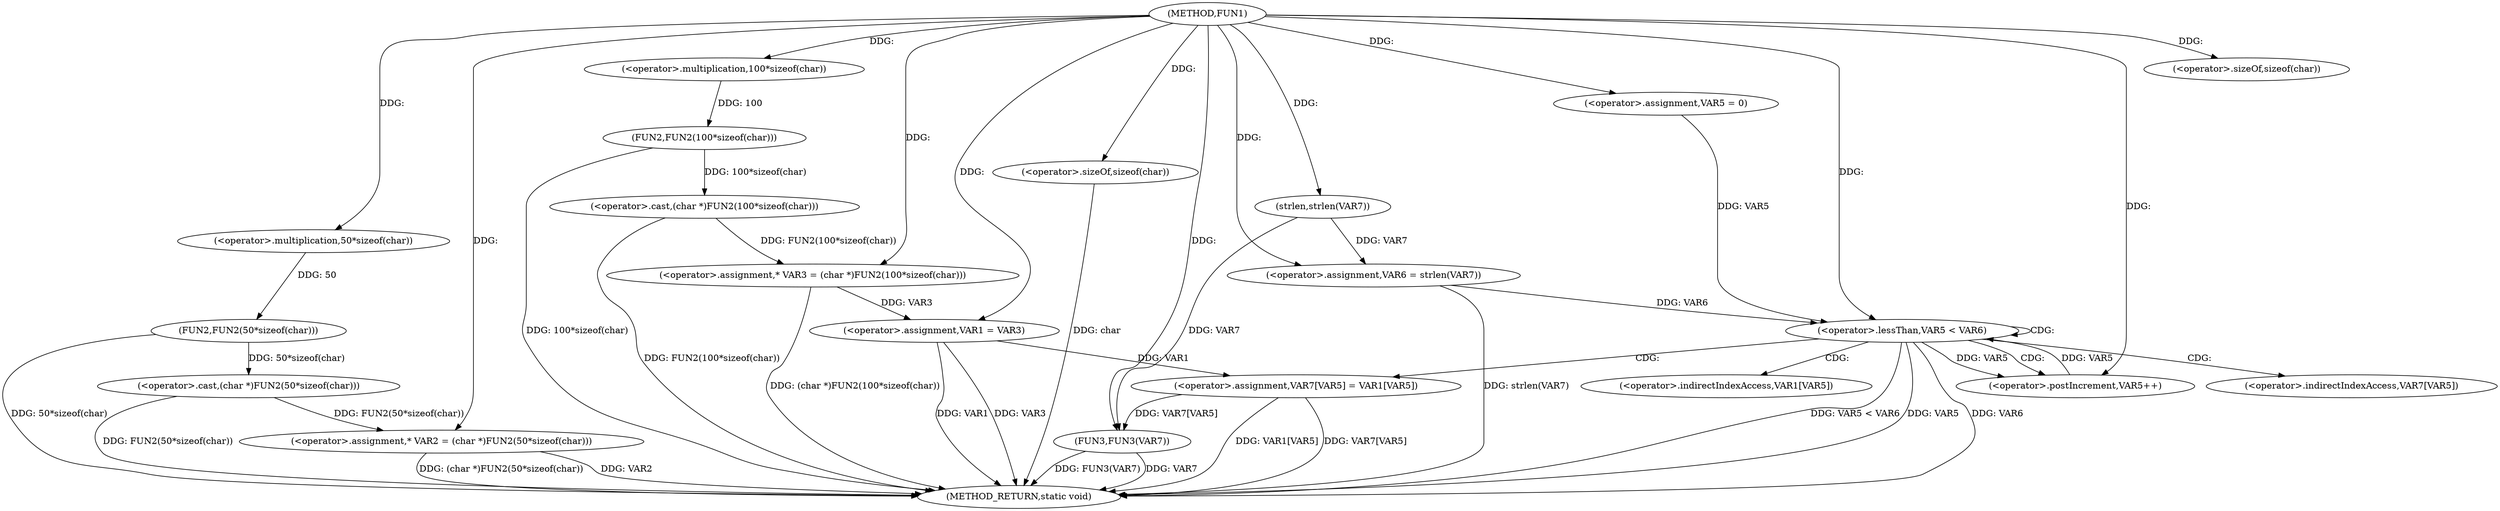 digraph FUN1 {  
"1000100" [label = "(METHOD,FUN1)" ]
"1000155" [label = "(METHOD_RETURN,static void)" ]
"1000104" [label = "(<operator>.assignment,* VAR2 = (char *)FUN2(50*sizeof(char)))" ]
"1000106" [label = "(<operator>.cast,(char *)FUN2(50*sizeof(char)))" ]
"1000108" [label = "(FUN2,FUN2(50*sizeof(char)))" ]
"1000109" [label = "(<operator>.multiplication,50*sizeof(char))" ]
"1000111" [label = "(<operator>.sizeOf,sizeof(char))" ]
"1000114" [label = "(<operator>.assignment,* VAR3 = (char *)FUN2(100*sizeof(char)))" ]
"1000116" [label = "(<operator>.cast,(char *)FUN2(100*sizeof(char)))" ]
"1000118" [label = "(FUN2,FUN2(100*sizeof(char)))" ]
"1000119" [label = "(<operator>.multiplication,100*sizeof(char))" ]
"1000121" [label = "(<operator>.sizeOf,sizeof(char))" ]
"1000125" [label = "(<operator>.assignment,VAR1 = VAR3)" ]
"1000132" [label = "(<operator>.assignment,VAR6 = strlen(VAR7))" ]
"1000134" [label = "(strlen,strlen(VAR7))" ]
"1000137" [label = "(<operator>.assignment,VAR5 = 0)" ]
"1000140" [label = "(<operator>.lessThan,VAR5 < VAR6)" ]
"1000143" [label = "(<operator>.postIncrement,VAR5++)" ]
"1000146" [label = "(<operator>.assignment,VAR7[VAR5] = VAR1[VAR5])" ]
"1000153" [label = "(FUN3,FUN3(VAR7))" ]
"1000147" [label = "(<operator>.indirectIndexAccess,VAR7[VAR5])" ]
"1000150" [label = "(<operator>.indirectIndexAccess,VAR1[VAR5])" ]
  "1000125" -> "1000155"  [ label = "DDG: VAR1"] 
  "1000140" -> "1000155"  [ label = "DDG: VAR6"] 
  "1000106" -> "1000155"  [ label = "DDG: FUN2(50*sizeof(char))"] 
  "1000104" -> "1000155"  [ label = "DDG: VAR2"] 
  "1000140" -> "1000155"  [ label = "DDG: VAR5 < VAR6"] 
  "1000132" -> "1000155"  [ label = "DDG: strlen(VAR7)"] 
  "1000116" -> "1000155"  [ label = "DDG: FUN2(100*sizeof(char))"] 
  "1000153" -> "1000155"  [ label = "DDG: VAR7"] 
  "1000146" -> "1000155"  [ label = "DDG: VAR1[VAR5]"] 
  "1000118" -> "1000155"  [ label = "DDG: 100*sizeof(char)"] 
  "1000140" -> "1000155"  [ label = "DDG: VAR5"] 
  "1000125" -> "1000155"  [ label = "DDG: VAR3"] 
  "1000153" -> "1000155"  [ label = "DDG: FUN3(VAR7)"] 
  "1000121" -> "1000155"  [ label = "DDG: char"] 
  "1000146" -> "1000155"  [ label = "DDG: VAR7[VAR5]"] 
  "1000114" -> "1000155"  [ label = "DDG: (char *)FUN2(100*sizeof(char))"] 
  "1000104" -> "1000155"  [ label = "DDG: (char *)FUN2(50*sizeof(char))"] 
  "1000108" -> "1000155"  [ label = "DDG: 50*sizeof(char)"] 
  "1000106" -> "1000104"  [ label = "DDG: FUN2(50*sizeof(char))"] 
  "1000100" -> "1000104"  [ label = "DDG: "] 
  "1000108" -> "1000106"  [ label = "DDG: 50*sizeof(char)"] 
  "1000109" -> "1000108"  [ label = "DDG: 50"] 
  "1000100" -> "1000109"  [ label = "DDG: "] 
  "1000100" -> "1000111"  [ label = "DDG: "] 
  "1000116" -> "1000114"  [ label = "DDG: FUN2(100*sizeof(char))"] 
  "1000100" -> "1000114"  [ label = "DDG: "] 
  "1000118" -> "1000116"  [ label = "DDG: 100*sizeof(char)"] 
  "1000119" -> "1000118"  [ label = "DDG: 100"] 
  "1000100" -> "1000119"  [ label = "DDG: "] 
  "1000100" -> "1000121"  [ label = "DDG: "] 
  "1000114" -> "1000125"  [ label = "DDG: VAR3"] 
  "1000100" -> "1000125"  [ label = "DDG: "] 
  "1000134" -> "1000132"  [ label = "DDG: VAR7"] 
  "1000100" -> "1000132"  [ label = "DDG: "] 
  "1000100" -> "1000134"  [ label = "DDG: "] 
  "1000100" -> "1000137"  [ label = "DDG: "] 
  "1000143" -> "1000140"  [ label = "DDG: VAR5"] 
  "1000137" -> "1000140"  [ label = "DDG: VAR5"] 
  "1000100" -> "1000140"  [ label = "DDG: "] 
  "1000132" -> "1000140"  [ label = "DDG: VAR6"] 
  "1000140" -> "1000143"  [ label = "DDG: VAR5"] 
  "1000100" -> "1000143"  [ label = "DDG: "] 
  "1000125" -> "1000146"  [ label = "DDG: VAR1"] 
  "1000134" -> "1000153"  [ label = "DDG: VAR7"] 
  "1000146" -> "1000153"  [ label = "DDG: VAR7[VAR5]"] 
  "1000100" -> "1000153"  [ label = "DDG: "] 
  "1000140" -> "1000147"  [ label = "CDG: "] 
  "1000140" -> "1000150"  [ label = "CDG: "] 
  "1000140" -> "1000146"  [ label = "CDG: "] 
  "1000140" -> "1000143"  [ label = "CDG: "] 
  "1000140" -> "1000140"  [ label = "CDG: "] 
}
